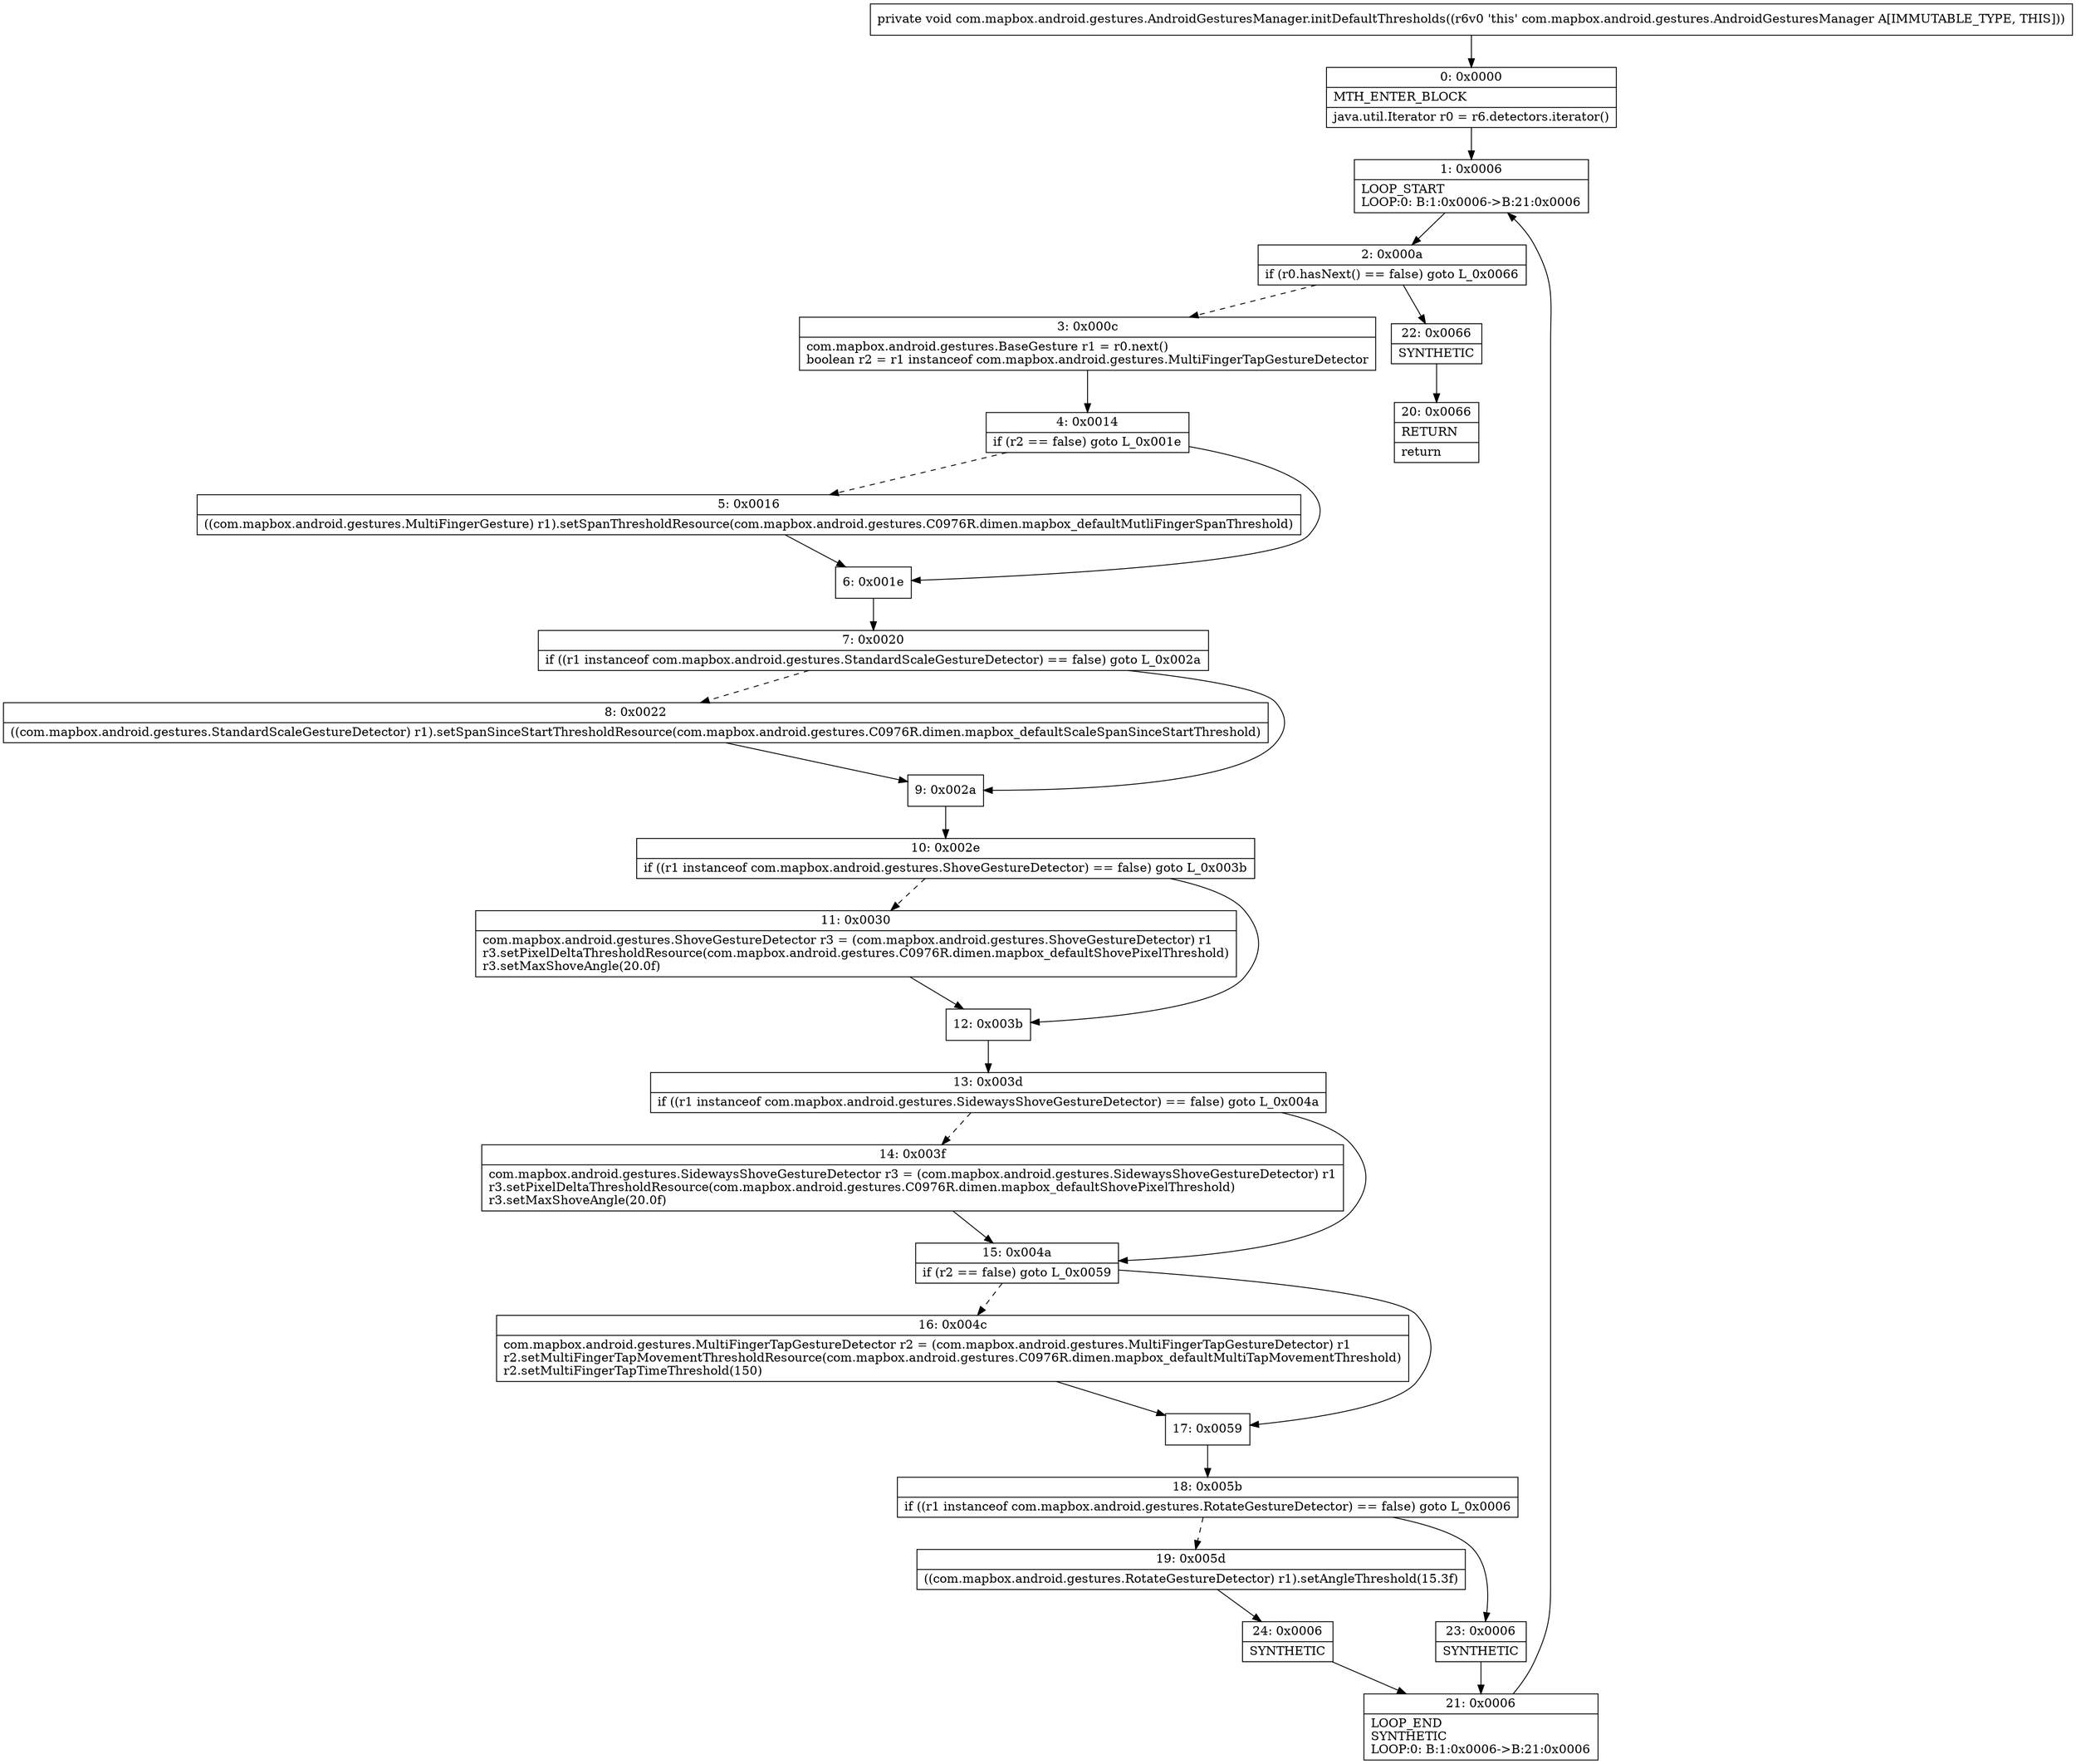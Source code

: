 digraph "CFG forcom.mapbox.android.gestures.AndroidGesturesManager.initDefaultThresholds()V" {
Node_0 [shape=record,label="{0\:\ 0x0000|MTH_ENTER_BLOCK\l|java.util.Iterator r0 = r6.detectors.iterator()\l}"];
Node_1 [shape=record,label="{1\:\ 0x0006|LOOP_START\lLOOP:0: B:1:0x0006\-\>B:21:0x0006\l}"];
Node_2 [shape=record,label="{2\:\ 0x000a|if (r0.hasNext() == false) goto L_0x0066\l}"];
Node_3 [shape=record,label="{3\:\ 0x000c|com.mapbox.android.gestures.BaseGesture r1 = r0.next()\lboolean r2 = r1 instanceof com.mapbox.android.gestures.MultiFingerTapGestureDetector\l}"];
Node_4 [shape=record,label="{4\:\ 0x0014|if (r2 == false) goto L_0x001e\l}"];
Node_5 [shape=record,label="{5\:\ 0x0016|((com.mapbox.android.gestures.MultiFingerGesture) r1).setSpanThresholdResource(com.mapbox.android.gestures.C0976R.dimen.mapbox_defaultMutliFingerSpanThreshold)\l}"];
Node_6 [shape=record,label="{6\:\ 0x001e}"];
Node_7 [shape=record,label="{7\:\ 0x0020|if ((r1 instanceof com.mapbox.android.gestures.StandardScaleGestureDetector) == false) goto L_0x002a\l}"];
Node_8 [shape=record,label="{8\:\ 0x0022|((com.mapbox.android.gestures.StandardScaleGestureDetector) r1).setSpanSinceStartThresholdResource(com.mapbox.android.gestures.C0976R.dimen.mapbox_defaultScaleSpanSinceStartThreshold)\l}"];
Node_9 [shape=record,label="{9\:\ 0x002a}"];
Node_10 [shape=record,label="{10\:\ 0x002e|if ((r1 instanceof com.mapbox.android.gestures.ShoveGestureDetector) == false) goto L_0x003b\l}"];
Node_11 [shape=record,label="{11\:\ 0x0030|com.mapbox.android.gestures.ShoveGestureDetector r3 = (com.mapbox.android.gestures.ShoveGestureDetector) r1\lr3.setPixelDeltaThresholdResource(com.mapbox.android.gestures.C0976R.dimen.mapbox_defaultShovePixelThreshold)\lr3.setMaxShoveAngle(20.0f)\l}"];
Node_12 [shape=record,label="{12\:\ 0x003b}"];
Node_13 [shape=record,label="{13\:\ 0x003d|if ((r1 instanceof com.mapbox.android.gestures.SidewaysShoveGestureDetector) == false) goto L_0x004a\l}"];
Node_14 [shape=record,label="{14\:\ 0x003f|com.mapbox.android.gestures.SidewaysShoveGestureDetector r3 = (com.mapbox.android.gestures.SidewaysShoveGestureDetector) r1\lr3.setPixelDeltaThresholdResource(com.mapbox.android.gestures.C0976R.dimen.mapbox_defaultShovePixelThreshold)\lr3.setMaxShoveAngle(20.0f)\l}"];
Node_15 [shape=record,label="{15\:\ 0x004a|if (r2 == false) goto L_0x0059\l}"];
Node_16 [shape=record,label="{16\:\ 0x004c|com.mapbox.android.gestures.MultiFingerTapGestureDetector r2 = (com.mapbox.android.gestures.MultiFingerTapGestureDetector) r1\lr2.setMultiFingerTapMovementThresholdResource(com.mapbox.android.gestures.C0976R.dimen.mapbox_defaultMultiTapMovementThreshold)\lr2.setMultiFingerTapTimeThreshold(150)\l}"];
Node_17 [shape=record,label="{17\:\ 0x0059}"];
Node_18 [shape=record,label="{18\:\ 0x005b|if ((r1 instanceof com.mapbox.android.gestures.RotateGestureDetector) == false) goto L_0x0006\l}"];
Node_19 [shape=record,label="{19\:\ 0x005d|((com.mapbox.android.gestures.RotateGestureDetector) r1).setAngleThreshold(15.3f)\l}"];
Node_20 [shape=record,label="{20\:\ 0x0066|RETURN\l|return\l}"];
Node_21 [shape=record,label="{21\:\ 0x0006|LOOP_END\lSYNTHETIC\lLOOP:0: B:1:0x0006\-\>B:21:0x0006\l}"];
Node_22 [shape=record,label="{22\:\ 0x0066|SYNTHETIC\l}"];
Node_23 [shape=record,label="{23\:\ 0x0006|SYNTHETIC\l}"];
Node_24 [shape=record,label="{24\:\ 0x0006|SYNTHETIC\l}"];
MethodNode[shape=record,label="{private void com.mapbox.android.gestures.AndroidGesturesManager.initDefaultThresholds((r6v0 'this' com.mapbox.android.gestures.AndroidGesturesManager A[IMMUTABLE_TYPE, THIS])) }"];
MethodNode -> Node_0;
Node_0 -> Node_1;
Node_1 -> Node_2;
Node_2 -> Node_3[style=dashed];
Node_2 -> Node_22;
Node_3 -> Node_4;
Node_4 -> Node_5[style=dashed];
Node_4 -> Node_6;
Node_5 -> Node_6;
Node_6 -> Node_7;
Node_7 -> Node_8[style=dashed];
Node_7 -> Node_9;
Node_8 -> Node_9;
Node_9 -> Node_10;
Node_10 -> Node_11[style=dashed];
Node_10 -> Node_12;
Node_11 -> Node_12;
Node_12 -> Node_13;
Node_13 -> Node_14[style=dashed];
Node_13 -> Node_15;
Node_14 -> Node_15;
Node_15 -> Node_16[style=dashed];
Node_15 -> Node_17;
Node_16 -> Node_17;
Node_17 -> Node_18;
Node_18 -> Node_19[style=dashed];
Node_18 -> Node_23;
Node_19 -> Node_24;
Node_21 -> Node_1;
Node_22 -> Node_20;
Node_23 -> Node_21;
Node_24 -> Node_21;
}

